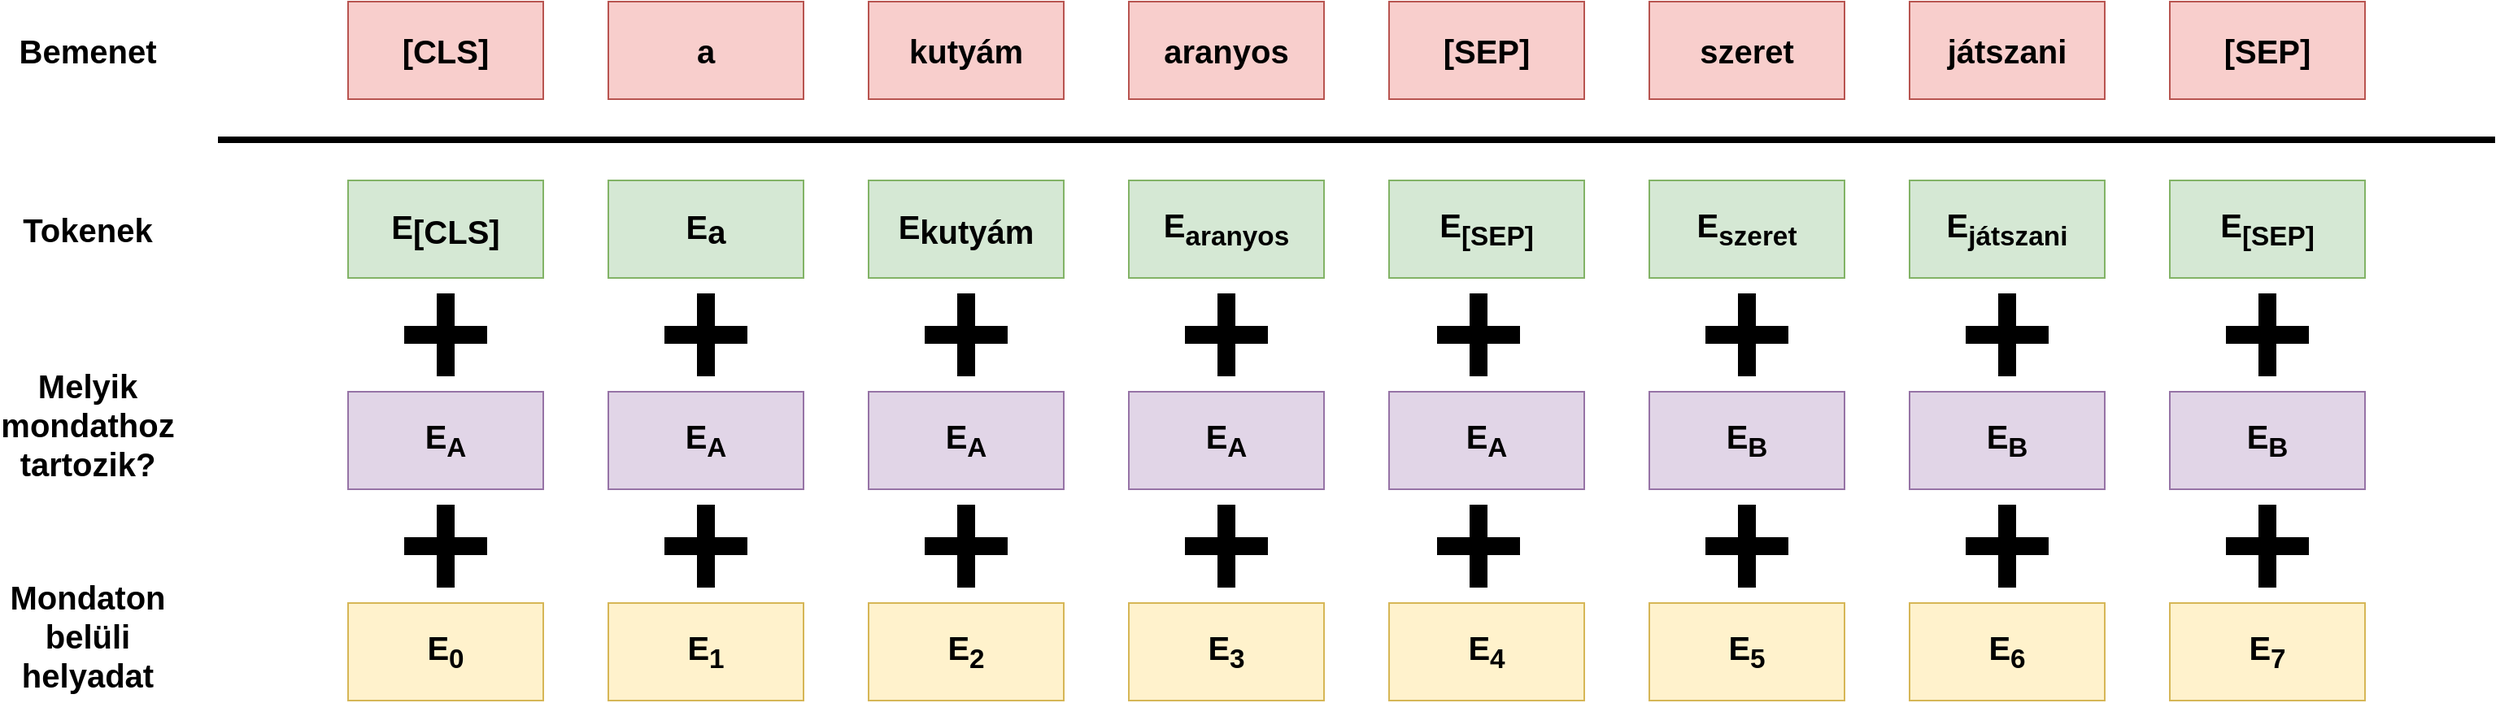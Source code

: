 <mxfile version="12.9.11" type="device"><diagram id="Pdjv4t5v-wfMLCRKbSv5" name="Page-1"><mxGraphModel dx="2211" dy="810" grid="1" gridSize="10" guides="1" tooltips="1" connect="1" arrows="1" fold="1" page="1" pageScale="1" pageWidth="850" pageHeight="1100" math="0" shadow="0"><root><mxCell id="0"/><mxCell id="1" parent="0"/><mxCell id="U1D4wbIRMVxLU1PmAkS4-1" value="&lt;font size=&quot;1&quot;&gt;&lt;b style=&quot;font-size: 20px&quot;&gt;[CLS]&lt;/b&gt;&lt;/font&gt;" style="rounded=0;whiteSpace=wrap;html=1;fillColor=#f8cecc;strokeColor=#b85450;" vertex="1" parent="1"><mxGeometry x="40" y="360" width="120" height="60" as="geometry"/></mxCell><mxCell id="U1D4wbIRMVxLU1PmAkS4-2" value="&lt;b&gt;&lt;font style=&quot;font-size: 20px&quot;&gt;a&lt;/font&gt;&lt;/b&gt;" style="rounded=0;whiteSpace=wrap;html=1;fillColor=#f8cecc;strokeColor=#b85450;" vertex="1" parent="1"><mxGeometry x="200" y="360" width="120" height="60" as="geometry"/></mxCell><mxCell id="U1D4wbIRMVxLU1PmAkS4-3" value="&lt;b&gt;&lt;font style=&quot;font-size: 20px&quot;&gt;kutyám&lt;/font&gt;&lt;/b&gt;" style="rounded=0;whiteSpace=wrap;html=1;fillColor=#f8cecc;strokeColor=#b85450;" vertex="1" parent="1"><mxGeometry x="360" y="360" width="120" height="60" as="geometry"/></mxCell><mxCell id="U1D4wbIRMVxLU1PmAkS4-4" value="&lt;b&gt;&lt;font style=&quot;font-size: 20px&quot;&gt;aranyos&lt;/font&gt;&lt;/b&gt;" style="rounded=0;whiteSpace=wrap;html=1;fillColor=#f8cecc;strokeColor=#b85450;" vertex="1" parent="1"><mxGeometry x="520" y="360" width="120" height="60" as="geometry"/></mxCell><mxCell id="U1D4wbIRMVxLU1PmAkS4-5" value="&lt;b&gt;&lt;font style=&quot;font-size: 20px&quot;&gt;[SEP]&lt;/font&gt;&lt;/b&gt;" style="rounded=0;whiteSpace=wrap;html=1;fillColor=#f8cecc;strokeColor=#b85450;" vertex="1" parent="1"><mxGeometry x="680" y="360" width="120" height="60" as="geometry"/></mxCell><mxCell id="U1D4wbIRMVxLU1PmAkS4-6" value="&lt;b&gt;&lt;font style=&quot;font-size: 20px&quot;&gt;szeret&lt;/font&gt;&lt;/b&gt;" style="rounded=0;whiteSpace=wrap;html=1;fillColor=#f8cecc;strokeColor=#b85450;" vertex="1" parent="1"><mxGeometry x="840" y="360" width="120" height="60" as="geometry"/></mxCell><mxCell id="U1D4wbIRMVxLU1PmAkS4-7" value="&lt;b&gt;&lt;font style=&quot;font-size: 20px&quot;&gt;játszani&lt;/font&gt;&lt;/b&gt;" style="rounded=0;whiteSpace=wrap;html=1;fillColor=#f8cecc;strokeColor=#b85450;" vertex="1" parent="1"><mxGeometry x="1000" y="360" width="120" height="60" as="geometry"/></mxCell><mxCell id="U1D4wbIRMVxLU1PmAkS4-8" value="&lt;b&gt;&lt;font style=&quot;font-size: 20px&quot;&gt;[SEP]&lt;/font&gt;&lt;/b&gt;" style="rounded=0;whiteSpace=wrap;html=1;fillColor=#f8cecc;strokeColor=#b85450;" vertex="1" parent="1"><mxGeometry x="1160" y="360" width="120" height="60" as="geometry"/></mxCell><mxCell id="U1D4wbIRMVxLU1PmAkS4-9" value="&lt;font size=&quot;1&quot;&gt;&lt;b style=&quot;font-size: 20px&quot;&gt;E&lt;/b&gt;&lt;sub&gt;&lt;b style=&quot;font-size: 20px&quot;&gt;[CLS]&lt;/b&gt;&lt;/sub&gt;&lt;/font&gt;" style="rounded=0;whiteSpace=wrap;html=1;fillColor=#d5e8d4;strokeColor=#82b366;" vertex="1" parent="1"><mxGeometry x="40" y="470" width="120" height="60" as="geometry"/></mxCell><mxCell id="U1D4wbIRMVxLU1PmAkS4-10" value="&lt;b&gt;&lt;font style=&quot;font-size: 20px&quot;&gt;E&lt;/font&gt;&lt;sub&gt;&lt;font style=&quot;font-size: 20px&quot;&gt;a&lt;/font&gt;&lt;/sub&gt;&lt;/b&gt;" style="rounded=0;whiteSpace=wrap;html=1;fillColor=#d5e8d4;strokeColor=#82b366;" vertex="1" parent="1"><mxGeometry x="200" y="470" width="120" height="60" as="geometry"/></mxCell><mxCell id="U1D4wbIRMVxLU1PmAkS4-11" value="&lt;b&gt;&lt;font style=&quot;font-size: 20px&quot;&gt;E&lt;/font&gt;&lt;sub&gt;&lt;font style=&quot;font-size: 20px&quot;&gt;kutyám&lt;/font&gt;&lt;/sub&gt;&lt;/b&gt;" style="rounded=0;whiteSpace=wrap;html=1;fillColor=#d5e8d4;strokeColor=#82b366;" vertex="1" parent="1"><mxGeometry x="360" y="470" width="120" height="60" as="geometry"/></mxCell><mxCell id="U1D4wbIRMVxLU1PmAkS4-12" value="&lt;b&gt;&lt;font style=&quot;font-size: 20px&quot;&gt;&lt;b&gt;&lt;font style=&quot;font-size: 20px&quot;&gt;E&lt;/font&gt;&lt;/b&gt;&lt;sub&gt;aranyos&lt;/sub&gt;&lt;/font&gt;&lt;/b&gt;" style="rounded=0;whiteSpace=wrap;html=1;fillColor=#d5e8d4;strokeColor=#82b366;" vertex="1" parent="1"><mxGeometry x="520" y="470" width="120" height="60" as="geometry"/></mxCell><mxCell id="U1D4wbIRMVxLU1PmAkS4-13" value="&lt;b&gt;&lt;font style=&quot;font-size: 20px&quot;&gt;&lt;b&gt;&lt;font style=&quot;font-size: 20px&quot;&gt;E&lt;/font&gt;&lt;/b&gt;&lt;sub&gt;[SEP]&lt;/sub&gt;&lt;/font&gt;&lt;/b&gt;" style="rounded=0;whiteSpace=wrap;html=1;fillColor=#d5e8d4;strokeColor=#82b366;" vertex="1" parent="1"><mxGeometry x="680" y="470" width="120" height="60" as="geometry"/></mxCell><mxCell id="U1D4wbIRMVxLU1PmAkS4-14" value="&lt;b&gt;&lt;font style=&quot;font-size: 20px&quot;&gt;&lt;b&gt;&lt;font style=&quot;font-size: 20px&quot;&gt;E&lt;/font&gt;&lt;/b&gt;&lt;sub&gt;szeret&lt;/sub&gt;&lt;/font&gt;&lt;/b&gt;" style="rounded=0;whiteSpace=wrap;html=1;fillColor=#d5e8d4;strokeColor=#82b366;" vertex="1" parent="1"><mxGeometry x="840" y="470" width="120" height="60" as="geometry"/></mxCell><mxCell id="U1D4wbIRMVxLU1PmAkS4-15" value="&lt;b&gt;&lt;font style=&quot;font-size: 20px&quot;&gt;&lt;b&gt;&lt;font style=&quot;font-size: 20px&quot;&gt;E&lt;/font&gt;&lt;/b&gt;&lt;sub&gt;játszani&lt;/sub&gt;&lt;/font&gt;&lt;/b&gt;" style="rounded=0;whiteSpace=wrap;html=1;fillColor=#d5e8d4;strokeColor=#82b366;" vertex="1" parent="1"><mxGeometry x="1000" y="470" width="120" height="60" as="geometry"/></mxCell><mxCell id="U1D4wbIRMVxLU1PmAkS4-16" value="&lt;b&gt;&lt;font style=&quot;font-size: 20px&quot;&gt;&lt;b&gt;&lt;font style=&quot;font-size: 20px&quot;&gt;E&lt;/font&gt;&lt;/b&gt;&lt;sub&gt;[SEP]&lt;/sub&gt;&lt;/font&gt;&lt;/b&gt;" style="rounded=0;whiteSpace=wrap;html=1;fillColor=#d5e8d4;strokeColor=#82b366;" vertex="1" parent="1"><mxGeometry x="1160" y="470" width="120" height="60" as="geometry"/></mxCell><mxCell id="U1D4wbIRMVxLU1PmAkS4-25" value="&lt;b&gt;&lt;font style=&quot;font-size: 20px&quot;&gt;E&lt;sub&gt;0&lt;/sub&gt;&lt;/font&gt;&lt;/b&gt;" style="rounded=0;whiteSpace=wrap;html=1;fillColor=#fff2cc;strokeColor=#d6b656;" vertex="1" parent="1"><mxGeometry x="40" y="730" width="120" height="60" as="geometry"/></mxCell><mxCell id="U1D4wbIRMVxLU1PmAkS4-26" value="&lt;b&gt;&lt;font style=&quot;font-size: 20px&quot;&gt;E&lt;sub&gt;1&lt;/sub&gt;&lt;/font&gt;&lt;/b&gt;" style="rounded=0;whiteSpace=wrap;html=1;fillColor=#fff2cc;strokeColor=#d6b656;" vertex="1" parent="1"><mxGeometry x="200" y="730" width="120" height="60" as="geometry"/></mxCell><mxCell id="U1D4wbIRMVxLU1PmAkS4-27" value="&lt;b&gt;&lt;font style=&quot;font-size: 20px&quot;&gt;E&lt;sub&gt;2&lt;/sub&gt;&lt;/font&gt;&lt;/b&gt;" style="rounded=0;whiteSpace=wrap;html=1;fillColor=#fff2cc;strokeColor=#d6b656;" vertex="1" parent="1"><mxGeometry x="360" y="730" width="120" height="60" as="geometry"/></mxCell><mxCell id="U1D4wbIRMVxLU1PmAkS4-28" value="&lt;b&gt;&lt;font style=&quot;font-size: 20px&quot;&gt;E&lt;sub&gt;3&lt;/sub&gt;&lt;/font&gt;&lt;/b&gt;" style="rounded=0;whiteSpace=wrap;html=1;fillColor=#fff2cc;strokeColor=#d6b656;" vertex="1" parent="1"><mxGeometry x="520" y="730" width="120" height="60" as="geometry"/></mxCell><mxCell id="U1D4wbIRMVxLU1PmAkS4-29" value="&lt;b&gt;&lt;font style=&quot;font-size: 20px&quot;&gt;E&lt;sub&gt;4&lt;/sub&gt;&lt;/font&gt;&lt;/b&gt;" style="rounded=0;whiteSpace=wrap;html=1;fillColor=#fff2cc;strokeColor=#d6b656;" vertex="1" parent="1"><mxGeometry x="680" y="730" width="120" height="60" as="geometry"/></mxCell><mxCell id="U1D4wbIRMVxLU1PmAkS4-30" value="&lt;b&gt;&lt;font style=&quot;font-size: 20px&quot;&gt;E&lt;sub&gt;5&lt;/sub&gt;&lt;/font&gt;&lt;/b&gt;" style="rounded=0;whiteSpace=wrap;html=1;fillColor=#fff2cc;strokeColor=#d6b656;" vertex="1" parent="1"><mxGeometry x="840" y="730" width="120" height="60" as="geometry"/></mxCell><mxCell id="U1D4wbIRMVxLU1PmAkS4-31" value="&lt;b&gt;&lt;font style=&quot;font-size: 20px&quot;&gt;E&lt;sub&gt;6&lt;/sub&gt;&lt;/font&gt;&lt;/b&gt;" style="rounded=0;whiteSpace=wrap;html=1;fillColor=#fff2cc;strokeColor=#d6b656;" vertex="1" parent="1"><mxGeometry x="1000" y="730" width="120" height="60" as="geometry"/></mxCell><mxCell id="U1D4wbIRMVxLU1PmAkS4-32" value="&lt;b&gt;&lt;font style=&quot;font-size: 20px&quot;&gt;E&lt;sub&gt;7&lt;/sub&gt;&lt;/font&gt;&lt;/b&gt;" style="rounded=0;whiteSpace=wrap;html=1;fillColor=#fff2cc;strokeColor=#d6b656;" vertex="1" parent="1"><mxGeometry x="1160" y="730" width="120" height="60" as="geometry"/></mxCell><mxCell id="U1D4wbIRMVxLU1PmAkS4-33" value="" style="shape=cross;whiteSpace=wrap;html=1;fillColor=#000000;" vertex="1" parent="1"><mxGeometry x="75" y="670" width="50" height="50" as="geometry"/></mxCell><mxCell id="U1D4wbIRMVxLU1PmAkS4-35" value="" style="shape=cross;whiteSpace=wrap;html=1;fillColor=#000000;" vertex="1" parent="1"><mxGeometry x="235" y="670" width="50" height="50" as="geometry"/></mxCell><mxCell id="U1D4wbIRMVxLU1PmAkS4-36" value="" style="shape=cross;whiteSpace=wrap;html=1;fillColor=#000000;" vertex="1" parent="1"><mxGeometry x="395" y="670" width="50" height="50" as="geometry"/></mxCell><mxCell id="U1D4wbIRMVxLU1PmAkS4-37" value="" style="shape=cross;whiteSpace=wrap;html=1;fillColor=#000000;" vertex="1" parent="1"><mxGeometry x="555" y="670" width="50" height="50" as="geometry"/></mxCell><mxCell id="U1D4wbIRMVxLU1PmAkS4-38" value="" style="shape=cross;whiteSpace=wrap;html=1;fillColor=#000000;" vertex="1" parent="1"><mxGeometry x="710" y="670" width="50" height="50" as="geometry"/></mxCell><mxCell id="U1D4wbIRMVxLU1PmAkS4-39" value="" style="shape=cross;whiteSpace=wrap;html=1;fillColor=#000000;" vertex="1" parent="1"><mxGeometry x="875" y="670" width="50" height="50" as="geometry"/></mxCell><mxCell id="U1D4wbIRMVxLU1PmAkS4-40" value="" style="shape=cross;whiteSpace=wrap;html=1;fillColor=#000000;" vertex="1" parent="1"><mxGeometry x="1035" y="670" width="50" height="50" as="geometry"/></mxCell><mxCell id="U1D4wbIRMVxLU1PmAkS4-41" value="" style="shape=cross;whiteSpace=wrap;html=1;fillColor=#000000;" vertex="1" parent="1"><mxGeometry x="1195" y="670" width="50" height="50" as="geometry"/></mxCell><mxCell id="U1D4wbIRMVxLU1PmAkS4-42" value="&lt;font style=&quot;font-size: 20px&quot;&gt;&lt;b&gt;E&lt;sub&gt;A&lt;/sub&gt;&lt;/b&gt;&lt;/font&gt;" style="rounded=0;whiteSpace=wrap;html=1;fillColor=#e1d5e7;strokeColor=#9673a6;" vertex="1" parent="1"><mxGeometry x="40" y="600" width="120" height="60" as="geometry"/></mxCell><mxCell id="U1D4wbIRMVxLU1PmAkS4-43" value="&lt;font style=&quot;font-size: 20px&quot;&gt;&lt;b&gt;E&lt;sub&gt;A&lt;/sub&gt;&lt;/b&gt;&lt;/font&gt;" style="rounded=0;whiteSpace=wrap;html=1;fillColor=#e1d5e7;strokeColor=#9673a6;" vertex="1" parent="1"><mxGeometry x="200" y="600" width="120" height="60" as="geometry"/></mxCell><mxCell id="U1D4wbIRMVxLU1PmAkS4-44" value="&lt;font style=&quot;font-size: 20px&quot;&gt;&lt;b&gt;E&lt;sub&gt;A&lt;/sub&gt;&lt;/b&gt;&lt;/font&gt;" style="rounded=0;whiteSpace=wrap;html=1;fillColor=#e1d5e7;strokeColor=#9673a6;" vertex="1" parent="1"><mxGeometry x="360" y="600" width="120" height="60" as="geometry"/></mxCell><mxCell id="U1D4wbIRMVxLU1PmAkS4-45" value="&lt;font style=&quot;font-size: 20px&quot;&gt;&lt;b&gt;E&lt;sub&gt;A&lt;/sub&gt;&lt;/b&gt;&lt;/font&gt;" style="rounded=0;whiteSpace=wrap;html=1;fillColor=#e1d5e7;strokeColor=#9673a6;" vertex="1" parent="1"><mxGeometry x="520" y="600" width="120" height="60" as="geometry"/></mxCell><mxCell id="U1D4wbIRMVxLU1PmAkS4-46" value="&lt;font style=&quot;font-size: 20px&quot;&gt;&lt;b&gt;E&lt;sub&gt;A&lt;/sub&gt;&lt;/b&gt;&lt;/font&gt;" style="rounded=0;whiteSpace=wrap;html=1;fillColor=#e1d5e7;strokeColor=#9673a6;" vertex="1" parent="1"><mxGeometry x="680" y="600" width="120" height="60" as="geometry"/></mxCell><mxCell id="U1D4wbIRMVxLU1PmAkS4-47" value="&lt;font style=&quot;font-size: 20px&quot;&gt;&lt;b&gt;E&lt;sub&gt;B&lt;/sub&gt;&lt;/b&gt;&lt;/font&gt;" style="rounded=0;whiteSpace=wrap;html=1;fillColor=#e1d5e7;strokeColor=#9673a6;" vertex="1" parent="1"><mxGeometry x="840" y="600" width="120" height="60" as="geometry"/></mxCell><mxCell id="U1D4wbIRMVxLU1PmAkS4-48" value="&lt;font style=&quot;font-size: 20px&quot;&gt;&lt;b&gt;E&lt;sub&gt;B&lt;/sub&gt;&lt;/b&gt;&lt;/font&gt;" style="rounded=0;whiteSpace=wrap;html=1;fillColor=#e1d5e7;strokeColor=#9673a6;" vertex="1" parent="1"><mxGeometry x="1000" y="600" width="120" height="60" as="geometry"/></mxCell><mxCell id="U1D4wbIRMVxLU1PmAkS4-49" value="&lt;font style=&quot;font-size: 20px&quot;&gt;&lt;b&gt;E&lt;sub&gt;B&lt;/sub&gt;&lt;/b&gt;&lt;/font&gt;" style="rounded=0;whiteSpace=wrap;html=1;fillColor=#e1d5e7;strokeColor=#9673a6;" vertex="1" parent="1"><mxGeometry x="1160" y="600" width="120" height="60" as="geometry"/></mxCell><mxCell id="U1D4wbIRMVxLU1PmAkS4-50" value="" style="shape=cross;whiteSpace=wrap;html=1;fillColor=#000000;" vertex="1" parent="1"><mxGeometry x="75" y="540" width="50" height="50" as="geometry"/></mxCell><mxCell id="U1D4wbIRMVxLU1PmAkS4-51" value="" style="shape=cross;whiteSpace=wrap;html=1;fillColor=#000000;" vertex="1" parent="1"><mxGeometry x="235" y="540" width="50" height="50" as="geometry"/></mxCell><mxCell id="U1D4wbIRMVxLU1PmAkS4-52" value="" style="shape=cross;whiteSpace=wrap;html=1;fillColor=#000000;" vertex="1" parent="1"><mxGeometry x="395" y="540" width="50" height="50" as="geometry"/></mxCell><mxCell id="U1D4wbIRMVxLU1PmAkS4-53" value="" style="shape=cross;whiteSpace=wrap;html=1;fillColor=#000000;" vertex="1" parent="1"><mxGeometry x="555" y="540" width="50" height="50" as="geometry"/></mxCell><mxCell id="U1D4wbIRMVxLU1PmAkS4-54" value="" style="shape=cross;whiteSpace=wrap;html=1;fillColor=#000000;" vertex="1" parent="1"><mxGeometry x="710" y="540" width="50" height="50" as="geometry"/></mxCell><mxCell id="U1D4wbIRMVxLU1PmAkS4-55" value="" style="shape=cross;whiteSpace=wrap;html=1;fillColor=#000000;" vertex="1" parent="1"><mxGeometry x="875" y="540" width="50" height="50" as="geometry"/></mxCell><mxCell id="U1D4wbIRMVxLU1PmAkS4-56" value="" style="shape=cross;whiteSpace=wrap;html=1;fillColor=#000000;" vertex="1" parent="1"><mxGeometry x="1035" y="540" width="50" height="50" as="geometry"/></mxCell><mxCell id="U1D4wbIRMVxLU1PmAkS4-57" value="" style="shape=cross;whiteSpace=wrap;html=1;fillColor=#000000;" vertex="1" parent="1"><mxGeometry x="1195" y="540" width="50" height="50" as="geometry"/></mxCell><mxCell id="U1D4wbIRMVxLU1PmAkS4-58" value="" style="line;strokeWidth=4;html=1;perimeter=backbonePerimeter;points=[];outlineConnect=0;fillColor=#000000;" vertex="1" parent="1"><mxGeometry x="-40" y="440" width="1400" height="10" as="geometry"/></mxCell><mxCell id="U1D4wbIRMVxLU1PmAkS4-59" value="&lt;font style=&quot;font-size: 20px&quot;&gt;&lt;b&gt;Bemenet&lt;/b&gt;&lt;/font&gt;" style="text;html=1;strokeColor=none;fillColor=none;align=center;verticalAlign=middle;whiteSpace=wrap;rounded=0;" vertex="1" parent="1"><mxGeometry x="-140" y="380" width="40" height="20" as="geometry"/></mxCell><mxCell id="U1D4wbIRMVxLU1PmAkS4-61" value="&lt;b&gt;&lt;font style=&quot;font-size: 20px&quot;&gt;Tokenek&lt;/font&gt;&lt;/b&gt;" style="text;html=1;strokeColor=none;fillColor=none;align=center;verticalAlign=middle;whiteSpace=wrap;rounded=0;" vertex="1" parent="1"><mxGeometry x="-140" y="490" width="40" height="20" as="geometry"/></mxCell><mxCell id="U1D4wbIRMVxLU1PmAkS4-62" value="&lt;font style=&quot;font-size: 20px&quot;&gt;&lt;b&gt;Melyik mondathoz tartozik?&lt;br&gt;&lt;/b&gt;&lt;/font&gt;" style="text;html=1;strokeColor=none;fillColor=none;align=center;verticalAlign=middle;whiteSpace=wrap;rounded=0;" vertex="1" parent="1"><mxGeometry x="-140" y="610" width="40" height="20" as="geometry"/></mxCell><mxCell id="U1D4wbIRMVxLU1PmAkS4-63" value="&lt;b&gt;&lt;font style=&quot;font-size: 20px&quot;&gt;Mondaton belüli helyadat&lt;br&gt;&lt;/font&gt;&lt;/b&gt;" style="text;html=1;strokeColor=none;fillColor=none;align=center;verticalAlign=middle;whiteSpace=wrap;rounded=0;" vertex="1" parent="1"><mxGeometry x="-140" y="740" width="40" height="20" as="geometry"/></mxCell></root></mxGraphModel></diagram></mxfile>